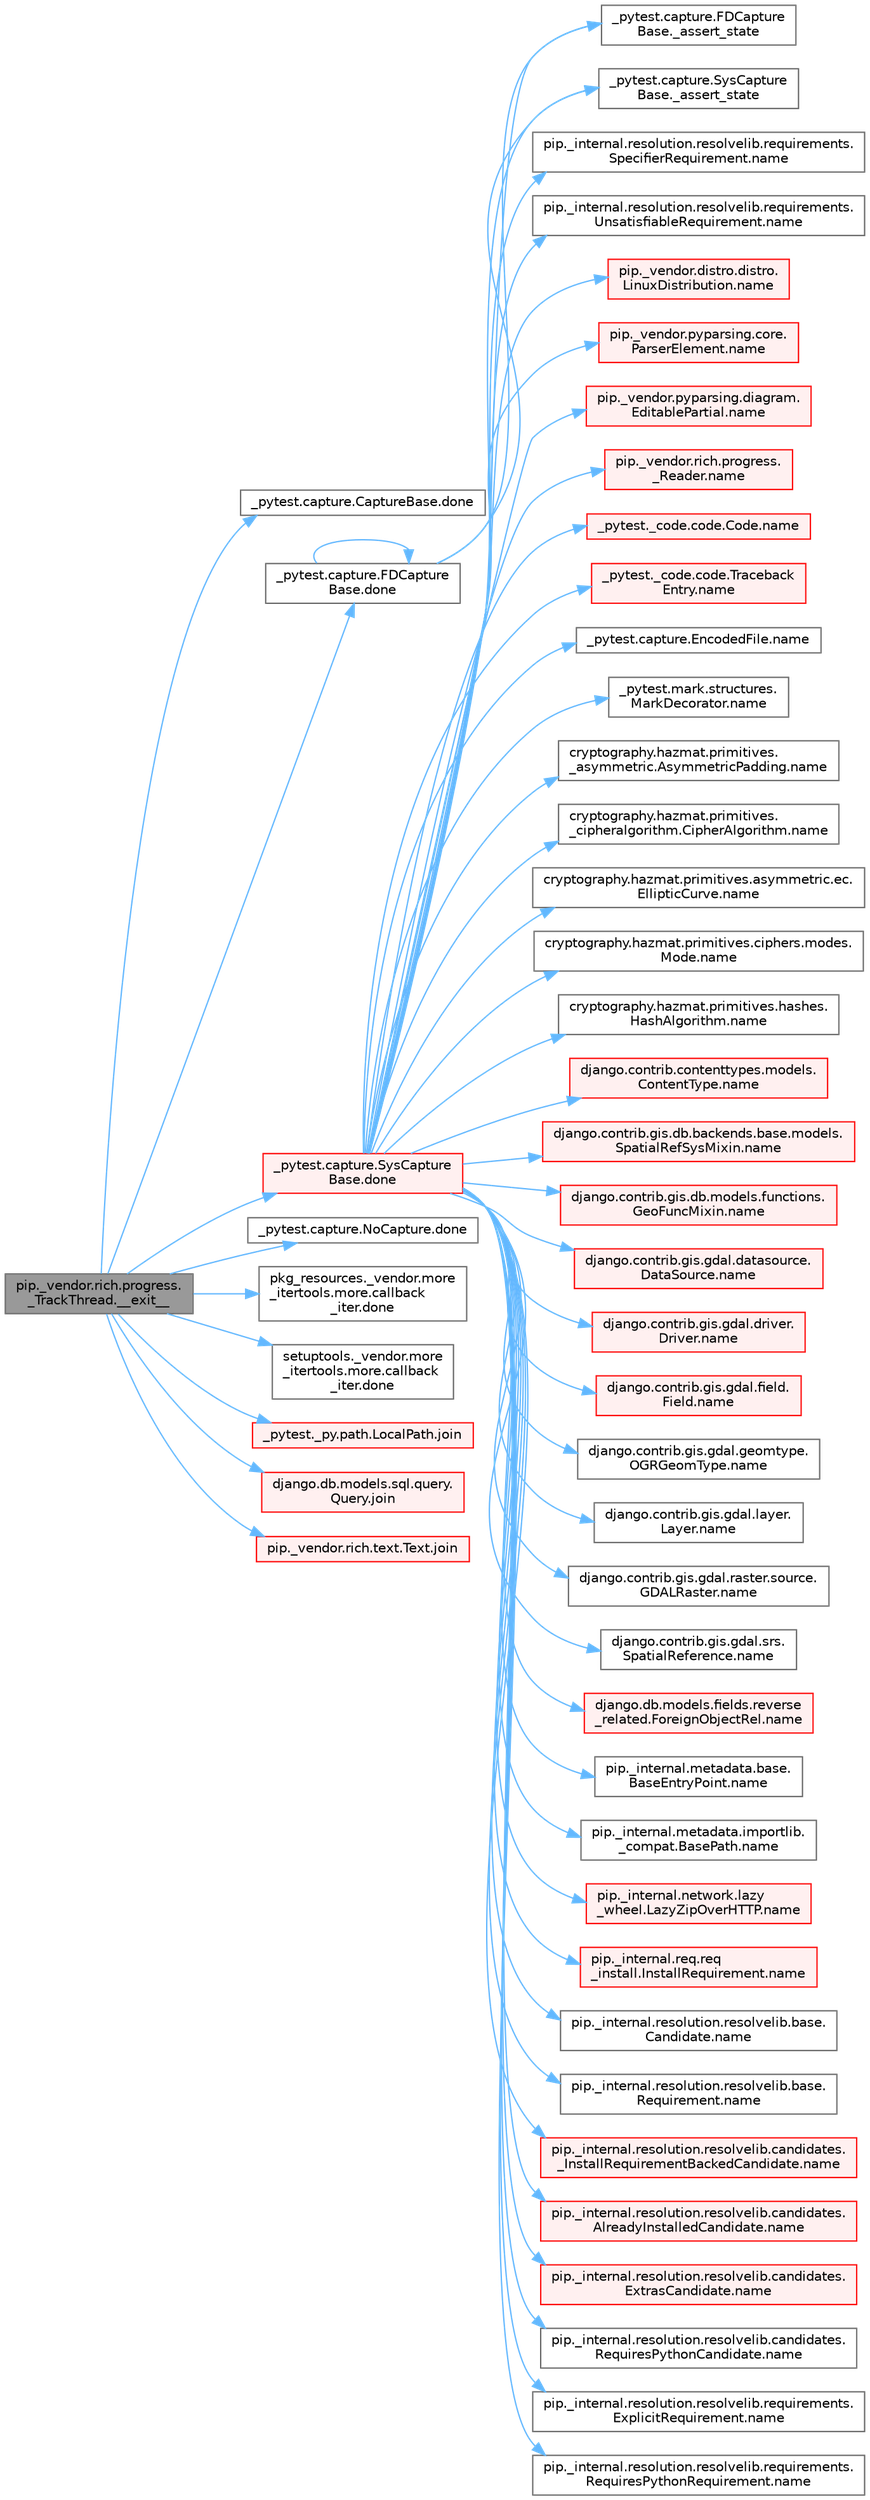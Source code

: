 digraph "pip._vendor.rich.progress._TrackThread.__exit__"
{
 // LATEX_PDF_SIZE
  bgcolor="transparent";
  edge [fontname=Helvetica,fontsize=10,labelfontname=Helvetica,labelfontsize=10];
  node [fontname=Helvetica,fontsize=10,shape=box,height=0.2,width=0.4];
  rankdir="LR";
  Node1 [id="Node000001",label="pip._vendor.rich.progress.\l_TrackThread.__exit__",height=0.2,width=0.4,color="gray40", fillcolor="grey60", style="filled", fontcolor="black",tooltip=" "];
  Node1 -> Node2 [id="edge1_Node000001_Node000002",color="steelblue1",style="solid",tooltip=" "];
  Node2 [id="Node000002",label="_pytest.capture.CaptureBase.done",height=0.2,width=0.4,color="grey40", fillcolor="white", style="filled",URL="$class__pytest_1_1capture_1_1_capture_base.html#a252cc9ae56771a7c80f5541e1700cdab",tooltip=" "];
  Node1 -> Node3 [id="edge2_Node000001_Node000003",color="steelblue1",style="solid",tooltip=" "];
  Node3 [id="Node000003",label="_pytest.capture.FDCapture\lBase.done",height=0.2,width=0.4,color="grey40", fillcolor="white", style="filled",URL="$class__pytest_1_1capture_1_1_f_d_capture_base.html#a473d8ea6b05e2918222db2b4dc09bcb2",tooltip=" "];
  Node3 -> Node4 [id="edge3_Node000003_Node000004",color="steelblue1",style="solid",tooltip=" "];
  Node4 [id="Node000004",label="_pytest.capture.FDCapture\lBase._assert_state",height=0.2,width=0.4,color="grey40", fillcolor="white", style="filled",URL="$class__pytest_1_1capture_1_1_f_d_capture_base.html#a971704bfb89c0148c29c743bb0542c42",tooltip=" "];
  Node3 -> Node5 [id="edge4_Node000003_Node000005",color="steelblue1",style="solid",tooltip=" "];
  Node5 [id="Node000005",label="_pytest.capture.SysCapture\lBase._assert_state",height=0.2,width=0.4,color="grey40", fillcolor="white", style="filled",URL="$class__pytest_1_1capture_1_1_sys_capture_base.html#a293507aee8f3b635c10e6f40da524335",tooltip=" "];
  Node3 -> Node3 [id="edge5_Node000003_Node000003",color="steelblue1",style="solid",tooltip=" "];
  Node1 -> Node6 [id="edge6_Node000001_Node000006",color="steelblue1",style="solid",tooltip=" "];
  Node6 [id="Node000006",label="_pytest.capture.NoCapture.done",height=0.2,width=0.4,color="grey40", fillcolor="white", style="filled",URL="$class__pytest_1_1capture_1_1_no_capture.html#a0c9bf00bbb06e138c684e85f026dbc7c",tooltip=" "];
  Node1 -> Node7 [id="edge7_Node000001_Node000007",color="steelblue1",style="solid",tooltip=" "];
  Node7 [id="Node000007",label="_pytest.capture.SysCapture\lBase.done",height=0.2,width=0.4,color="red", fillcolor="#FFF0F0", style="filled",URL="$class__pytest_1_1capture_1_1_sys_capture_base.html#a49491ca614c69dea26f252feec0cba16",tooltip=" "];
  Node7 -> Node4 [id="edge8_Node000007_Node000004",color="steelblue1",style="solid",tooltip=" "];
  Node7 -> Node5 [id="edge9_Node000007_Node000005",color="steelblue1",style="solid",tooltip=" "];
  Node7 -> Node8 [id="edge10_Node000007_Node000008",color="steelblue1",style="solid",tooltip=" "];
  Node8 [id="Node000008",label="_pytest._code.code.Code.name",height=0.2,width=0.4,color="red", fillcolor="#FFF0F0", style="filled",URL="$class__pytest_1_1__code_1_1code_1_1_code.html#a1f3cbc53ca6df4a1bab12183694b6e78",tooltip=" "];
  Node7 -> Node20 [id="edge11_Node000007_Node000020",color="steelblue1",style="solid",tooltip=" "];
  Node20 [id="Node000020",label="_pytest._code.code.Traceback\lEntry.name",height=0.2,width=0.4,color="red", fillcolor="#FFF0F0", style="filled",URL="$class__pytest_1_1__code_1_1code_1_1_traceback_entry.html#a106b95c0753f41669fbfb8ee4c11ad3d",tooltip=" "];
  Node7 -> Node22 [id="edge12_Node000007_Node000022",color="steelblue1",style="solid",tooltip=" "];
  Node22 [id="Node000022",label="_pytest.capture.EncodedFile.name",height=0.2,width=0.4,color="grey40", fillcolor="white", style="filled",URL="$class__pytest_1_1capture_1_1_encoded_file.html#a738c73b5de21c7261d9e51f71e4f0397",tooltip=" "];
  Node7 -> Node23 [id="edge13_Node000007_Node000023",color="steelblue1",style="solid",tooltip=" "];
  Node23 [id="Node000023",label="_pytest.mark.structures.\lMarkDecorator.name",height=0.2,width=0.4,color="grey40", fillcolor="white", style="filled",URL="$class__pytest_1_1mark_1_1structures_1_1_mark_decorator.html#ae8f66760cda125450e0e3bd38689c72f",tooltip=" "];
  Node7 -> Node24 [id="edge14_Node000007_Node000024",color="steelblue1",style="solid",tooltip=" "];
  Node24 [id="Node000024",label="cryptography.hazmat.primitives.\l_asymmetric.AsymmetricPadding.name",height=0.2,width=0.4,color="grey40", fillcolor="white", style="filled",URL="$classcryptography_1_1hazmat_1_1primitives_1_1__asymmetric_1_1_asymmetric_padding.html#a8f72e8284cb336861a873ed5ce0e39b5",tooltip=" "];
  Node7 -> Node25 [id="edge15_Node000007_Node000025",color="steelblue1",style="solid",tooltip=" "];
  Node25 [id="Node000025",label="cryptography.hazmat.primitives.\l_cipheralgorithm.CipherAlgorithm.name",height=0.2,width=0.4,color="grey40", fillcolor="white", style="filled",URL="$classcryptography_1_1hazmat_1_1primitives_1_1__cipheralgorithm_1_1_cipher_algorithm.html#a50567a5c3388450ab7aa883ab34a1ac7",tooltip=" "];
  Node7 -> Node26 [id="edge16_Node000007_Node000026",color="steelblue1",style="solid",tooltip=" "];
  Node26 [id="Node000026",label="cryptography.hazmat.primitives.asymmetric.ec.\lEllipticCurve.name",height=0.2,width=0.4,color="grey40", fillcolor="white", style="filled",URL="$classcryptography_1_1hazmat_1_1primitives_1_1asymmetric_1_1ec_1_1_elliptic_curve.html#a2775c4e945309a6c7ea33dace1698a60",tooltip=" "];
  Node7 -> Node27 [id="edge17_Node000007_Node000027",color="steelblue1",style="solid",tooltip=" "];
  Node27 [id="Node000027",label="cryptography.hazmat.primitives.ciphers.modes.\lMode.name",height=0.2,width=0.4,color="grey40", fillcolor="white", style="filled",URL="$classcryptography_1_1hazmat_1_1primitives_1_1ciphers_1_1modes_1_1_mode.html#a99d93fd1370a2abbb5bb5cffbd5ff0f7",tooltip=" "];
  Node7 -> Node28 [id="edge18_Node000007_Node000028",color="steelblue1",style="solid",tooltip=" "];
  Node28 [id="Node000028",label="cryptography.hazmat.primitives.hashes.\lHashAlgorithm.name",height=0.2,width=0.4,color="grey40", fillcolor="white", style="filled",URL="$classcryptography_1_1hazmat_1_1primitives_1_1hashes_1_1_hash_algorithm.html#a42c7e1582d9b46a015774af9e5cbbb0b",tooltip=" "];
  Node7 -> Node29 [id="edge19_Node000007_Node000029",color="steelblue1",style="solid",tooltip=" "];
  Node29 [id="Node000029",label="django.contrib.contenttypes.models.\lContentType.name",height=0.2,width=0.4,color="red", fillcolor="#FFF0F0", style="filled",URL="$classdjango_1_1contrib_1_1contenttypes_1_1models_1_1_content_type.html#a305b62f56597bb2e4823dcf5e6ccdcf8",tooltip=" "];
  Node7 -> Node31 [id="edge20_Node000007_Node000031",color="steelblue1",style="solid",tooltip=" "];
  Node31 [id="Node000031",label="django.contrib.gis.db.backends.base.models.\lSpatialRefSysMixin.name",height=0.2,width=0.4,color="red", fillcolor="#FFF0F0", style="filled",URL="$classdjango_1_1contrib_1_1gis_1_1db_1_1backends_1_1base_1_1models_1_1_spatial_ref_sys_mixin.html#a56fe36e786b49160249395f453dd1cab",tooltip=" "];
  Node7 -> Node61 [id="edge21_Node000007_Node000061",color="steelblue1",style="solid",tooltip=" "];
  Node61 [id="Node000061",label="django.contrib.gis.db.models.functions.\lGeoFuncMixin.name",height=0.2,width=0.4,color="red", fillcolor="#FFF0F0", style="filled",URL="$classdjango_1_1contrib_1_1gis_1_1db_1_1models_1_1functions_1_1_geo_func_mixin.html#adeeb6b2c9db337396468712e919af622",tooltip=" "];
  Node7 -> Node62 [id="edge22_Node000007_Node000062",color="steelblue1",style="solid",tooltip=" "];
  Node62 [id="Node000062",label="django.contrib.gis.gdal.datasource.\lDataSource.name",height=0.2,width=0.4,color="red", fillcolor="#FFF0F0", style="filled",URL="$classdjango_1_1contrib_1_1gis_1_1gdal_1_1datasource_1_1_data_source.html#aaa98728c7ef6f4d96c689550e8af3ed5",tooltip=" "];
  Node7 -> Node76 [id="edge23_Node000007_Node000076",color="steelblue1",style="solid",tooltip=" "];
  Node76 [id="Node000076",label="django.contrib.gis.gdal.driver.\lDriver.name",height=0.2,width=0.4,color="red", fillcolor="#FFF0F0", style="filled",URL="$classdjango_1_1contrib_1_1gis_1_1gdal_1_1driver_1_1_driver.html#aaa5d4d1b9fd762839db84d1e56e36b7f",tooltip=" "];
  Node7 -> Node77 [id="edge24_Node000007_Node000077",color="steelblue1",style="solid",tooltip=" "];
  Node77 [id="Node000077",label="django.contrib.gis.gdal.field.\lField.name",height=0.2,width=0.4,color="red", fillcolor="#FFF0F0", style="filled",URL="$classdjango_1_1contrib_1_1gis_1_1gdal_1_1field_1_1_field.html#a28a3b0af5006d5abf34d5b1497011368",tooltip=" "];
  Node7 -> Node78 [id="edge25_Node000007_Node000078",color="steelblue1",style="solid",tooltip=" "];
  Node78 [id="Node000078",label="django.contrib.gis.gdal.geomtype.\lOGRGeomType.name",height=0.2,width=0.4,color="grey40", fillcolor="white", style="filled",URL="$classdjango_1_1contrib_1_1gis_1_1gdal_1_1geomtype_1_1_o_g_r_geom_type.html#a719b3100682ab8df79fd8a2484163b8e",tooltip=" "];
  Node7 -> Node79 [id="edge26_Node000007_Node000079",color="steelblue1",style="solid",tooltip=" "];
  Node79 [id="Node000079",label="django.contrib.gis.gdal.layer.\lLayer.name",height=0.2,width=0.4,color="grey40", fillcolor="white", style="filled",URL="$classdjango_1_1contrib_1_1gis_1_1gdal_1_1layer_1_1_layer.html#a53791d8e2fe8b1ca86b426a625e7d66c",tooltip=" "];
  Node7 -> Node80 [id="edge27_Node000007_Node000080",color="steelblue1",style="solid",tooltip=" "];
  Node80 [id="Node000080",label="django.contrib.gis.gdal.raster.source.\lGDALRaster.name",height=0.2,width=0.4,color="grey40", fillcolor="white", style="filled",URL="$classdjango_1_1contrib_1_1gis_1_1gdal_1_1raster_1_1source_1_1_g_d_a_l_raster.html#a6cca2a8eca0ab4ff2e89f0f0cce590d1",tooltip=" "];
  Node7 -> Node81 [id="edge28_Node000007_Node000081",color="steelblue1",style="solid",tooltip=" "];
  Node81 [id="Node000081",label="django.contrib.gis.gdal.srs.\lSpatialReference.name",height=0.2,width=0.4,color="grey40", fillcolor="white", style="filled",URL="$classdjango_1_1contrib_1_1gis_1_1gdal_1_1srs_1_1_spatial_reference.html#ac2c9d37b41ae1a91ca63a7046590d603",tooltip=" "];
  Node7 -> Node82 [id="edge29_Node000007_Node000082",color="steelblue1",style="solid",tooltip=" "];
  Node82 [id="Node000082",label="django.db.models.fields.reverse\l_related.ForeignObjectRel.name",height=0.2,width=0.4,color="red", fillcolor="#FFF0F0", style="filled",URL="$classdjango_1_1db_1_1models_1_1fields_1_1reverse__related_1_1_foreign_object_rel.html#a5c0c2387142987d2c9582e677e90b5d7",tooltip=" "];
  Node7 -> Node535 [id="edge30_Node000007_Node000535",color="steelblue1",style="solid",tooltip=" "];
  Node535 [id="Node000535",label="pip._internal.metadata.base.\lBaseEntryPoint.name",height=0.2,width=0.4,color="grey40", fillcolor="white", style="filled",URL="$classpip_1_1__internal_1_1metadata_1_1base_1_1_base_entry_point.html#acd0c7299966258aeb0876da26520233d",tooltip=" "];
  Node7 -> Node536 [id="edge31_Node000007_Node000536",color="steelblue1",style="solid",tooltip=" "];
  Node536 [id="Node000536",label="pip._internal.metadata.importlib.\l_compat.BasePath.name",height=0.2,width=0.4,color="grey40", fillcolor="white", style="filled",URL="$classpip_1_1__internal_1_1metadata_1_1importlib_1_1__compat_1_1_base_path.html#aa5b4e00be6be00e1bd599909ae50bc00",tooltip=" "];
  Node7 -> Node537 [id="edge32_Node000007_Node000537",color="steelblue1",style="solid",tooltip=" "];
  Node537 [id="Node000537",label="pip._internal.network.lazy\l_wheel.LazyZipOverHTTP.name",height=0.2,width=0.4,color="red", fillcolor="#FFF0F0", style="filled",URL="$classpip_1_1__internal_1_1network_1_1lazy__wheel_1_1_lazy_zip_over_h_t_t_p.html#a59403bb703d375caa6c1dda7573257a1",tooltip=" "];
  Node7 -> Node538 [id="edge33_Node000007_Node000538",color="steelblue1",style="solid",tooltip=" "];
  Node538 [id="Node000538",label="pip._internal.req.req\l_install.InstallRequirement.name",height=0.2,width=0.4,color="red", fillcolor="#FFF0F0", style="filled",URL="$classpip_1_1__internal_1_1req_1_1req__install_1_1_install_requirement.html#a6b019e16ae98576ae64c68e0f5824e34",tooltip=" "];
  Node7 -> Node543 [id="edge34_Node000007_Node000543",color="steelblue1",style="solid",tooltip=" "];
  Node543 [id="Node000543",label="pip._internal.resolution.resolvelib.base.\lCandidate.name",height=0.2,width=0.4,color="grey40", fillcolor="white", style="filled",URL="$classpip_1_1__internal_1_1resolution_1_1resolvelib_1_1base_1_1_candidate.html#a7000e68e912182072a011f9df0c142ee",tooltip=" "];
  Node7 -> Node544 [id="edge35_Node000007_Node000544",color="steelblue1",style="solid",tooltip=" "];
  Node544 [id="Node000544",label="pip._internal.resolution.resolvelib.base.\lRequirement.name",height=0.2,width=0.4,color="grey40", fillcolor="white", style="filled",URL="$classpip_1_1__internal_1_1resolution_1_1resolvelib_1_1base_1_1_requirement.html#a013752876d4b3521f3a087987b443d90",tooltip=" "];
  Node7 -> Node545 [id="edge36_Node000007_Node000545",color="steelblue1",style="solid",tooltip=" "];
  Node545 [id="Node000545",label="pip._internal.resolution.resolvelib.candidates.\l_InstallRequirementBackedCandidate.name",height=0.2,width=0.4,color="red", fillcolor="#FFF0F0", style="filled",URL="$classpip_1_1__internal_1_1resolution_1_1resolvelib_1_1candidates_1_1___install_requirement_backed_candidate.html#a1538a825241b855a4abf51d6bf616cde",tooltip=" "];
  Node7 -> Node575 [id="edge37_Node000007_Node000575",color="steelblue1",style="solid",tooltip=" "];
  Node575 [id="Node000575",label="pip._internal.resolution.resolvelib.candidates.\lAlreadyInstalledCandidate.name",height=0.2,width=0.4,color="red", fillcolor="#FFF0F0", style="filled",URL="$classpip_1_1__internal_1_1resolution_1_1resolvelib_1_1candidates_1_1_already_installed_candidate.html#a0f4ae3f092daa140dc8bda04e8d0f2d0",tooltip=" "];
  Node7 -> Node576 [id="edge38_Node000007_Node000576",color="steelblue1",style="solid",tooltip=" "];
  Node576 [id="Node000576",label="pip._internal.resolution.resolvelib.candidates.\lExtrasCandidate.name",height=0.2,width=0.4,color="red", fillcolor="#FFF0F0", style="filled",URL="$classpip_1_1__internal_1_1resolution_1_1resolvelib_1_1candidates_1_1_extras_candidate.html#a6e13b1ab724cd7af8b22cadb37352b31",tooltip=" "];
  Node7 -> Node614 [id="edge39_Node000007_Node000614",color="steelblue1",style="solid",tooltip=" "];
  Node614 [id="Node000614",label="pip._internal.resolution.resolvelib.candidates.\lRequiresPythonCandidate.name",height=0.2,width=0.4,color="grey40", fillcolor="white", style="filled",URL="$classpip_1_1__internal_1_1resolution_1_1resolvelib_1_1candidates_1_1_requires_python_candidate.html#aeff13058676b07d1b67feed53749d838",tooltip=" "];
  Node7 -> Node615 [id="edge40_Node000007_Node000615",color="steelblue1",style="solid",tooltip=" "];
  Node615 [id="Node000615",label="pip._internal.resolution.resolvelib.requirements.\lExplicitRequirement.name",height=0.2,width=0.4,color="grey40", fillcolor="white", style="filled",URL="$classpip_1_1__internal_1_1resolution_1_1resolvelib_1_1requirements_1_1_explicit_requirement.html#a3e8f9b07c17be864b1a90cc2f5e87b35",tooltip=" "];
  Node7 -> Node616 [id="edge41_Node000007_Node000616",color="steelblue1",style="solid",tooltip=" "];
  Node616 [id="Node000616",label="pip._internal.resolution.resolvelib.requirements.\lRequiresPythonRequirement.name",height=0.2,width=0.4,color="grey40", fillcolor="white", style="filled",URL="$classpip_1_1__internal_1_1resolution_1_1resolvelib_1_1requirements_1_1_requires_python_requirement.html#ac555e717a97ebb38cb2ad735939cf8b8",tooltip=" "];
  Node7 -> Node617 [id="edge42_Node000007_Node000617",color="steelblue1",style="solid",tooltip=" "];
  Node617 [id="Node000617",label="pip._internal.resolution.resolvelib.requirements.\lSpecifierRequirement.name",height=0.2,width=0.4,color="grey40", fillcolor="white", style="filled",URL="$classpip_1_1__internal_1_1resolution_1_1resolvelib_1_1requirements_1_1_specifier_requirement.html#af2ae64f787d166605910d13457564fd9",tooltip=" "];
  Node7 -> Node618 [id="edge43_Node000007_Node000618",color="steelblue1",style="solid",tooltip=" "];
  Node618 [id="Node000618",label="pip._internal.resolution.resolvelib.requirements.\lUnsatisfiableRequirement.name",height=0.2,width=0.4,color="grey40", fillcolor="white", style="filled",URL="$classpip_1_1__internal_1_1resolution_1_1resolvelib_1_1requirements_1_1_unsatisfiable_requirement.html#a78f7012fa925a93d5600232bf2bc9728",tooltip=" "];
  Node7 -> Node619 [id="edge44_Node000007_Node000619",color="steelblue1",style="solid",tooltip=" "];
  Node619 [id="Node000619",label="pip._vendor.distro.distro.\lLinuxDistribution.name",height=0.2,width=0.4,color="red", fillcolor="#FFF0F0", style="filled",URL="$classpip_1_1__vendor_1_1distro_1_1distro_1_1_linux_distribution.html#a0f30009e5f86e89a27bd187e8a759e32",tooltip=" "];
  Node7 -> Node621 [id="edge45_Node000007_Node000621",color="steelblue1",style="solid",tooltip=" "];
  Node621 [id="Node000621",label="pip._vendor.pyparsing.core.\lParserElement.name",height=0.2,width=0.4,color="red", fillcolor="#FFF0F0", style="filled",URL="$classpip_1_1__vendor_1_1pyparsing_1_1core_1_1_parser_element.html#ad7db196655f86eaadabd81c40af25717",tooltip=" "];
  Node7 -> Node719 [id="edge46_Node000007_Node000719",color="steelblue1",style="solid",tooltip=" "];
  Node719 [id="Node000719",label="pip._vendor.pyparsing.diagram.\lEditablePartial.name",height=0.2,width=0.4,color="red", fillcolor="#FFF0F0", style="filled",URL="$classpip_1_1__vendor_1_1pyparsing_1_1diagram_1_1_editable_partial.html#a3c8365249bd6514fce002d62622de581",tooltip=" "];
  Node7 -> Node723 [id="edge47_Node000007_Node000723",color="steelblue1",style="solid",tooltip=" "];
  Node723 [id="Node000723",label="pip._vendor.rich.progress.\l_Reader.name",height=0.2,width=0.4,color="red", fillcolor="#FFF0F0", style="filled",URL="$classpip_1_1__vendor_1_1rich_1_1progress_1_1___reader.html#a545f897ce86cf3e798598cb200357c13",tooltip=" "];
  Node1 -> Node389 [id="edge48_Node000001_Node000389",color="steelblue1",style="solid",tooltip=" "];
  Node389 [id="Node000389",label="pkg_resources._vendor.more\l_itertools.more.callback\l_iter.done",height=0.2,width=0.4,color="grey40", fillcolor="white", style="filled",URL="$classpkg__resources_1_1__vendor_1_1more__itertools_1_1more_1_1callback__iter.html#a2373b03227092a1744e35d752a94f1d1",tooltip=" "];
  Node1 -> Node390 [id="edge49_Node000001_Node000390",color="steelblue1",style="solid",tooltip=" "];
  Node390 [id="Node000390",label="setuptools._vendor.more\l_itertools.more.callback\l_iter.done",height=0.2,width=0.4,color="grey40", fillcolor="white", style="filled",URL="$classsetuptools_1_1__vendor_1_1more__itertools_1_1more_1_1callback__iter.html#a081241147cdf94c4bb9acda2fcb96713",tooltip=" "];
  Node1 -> Node1249 [id="edge50_Node000001_Node001249",color="steelblue1",style="solid",tooltip=" "];
  Node1249 [id="Node001249",label="_pytest._py.path.LocalPath.join",height=0.2,width=0.4,color="red", fillcolor="#FFF0F0", style="filled",URL="$class__pytest_1_1__py_1_1path_1_1_local_path.html#a6be3338a27ff92bdb40fa2d895a8e88b",tooltip=" "];
  Node1 -> Node1250 [id="edge51_Node000001_Node001250",color="steelblue1",style="solid",tooltip=" "];
  Node1250 [id="Node001250",label="django.db.models.sql.query.\lQuery.join",height=0.2,width=0.4,color="red", fillcolor="#FFF0F0", style="filled",URL="$classdjango_1_1db_1_1models_1_1sql_1_1query_1_1_query.html#ad1e4ff04f904de18473d47f5473572fd",tooltip=" "];
  Node1 -> Node1253 [id="edge52_Node000001_Node001253",color="steelblue1",style="solid",tooltip=" "];
  Node1253 [id="Node001253",label="pip._vendor.rich.text.Text.join",height=0.2,width=0.4,color="red", fillcolor="#FFF0F0", style="filled",URL="$classpip_1_1__vendor_1_1rich_1_1text_1_1_text.html#a13db0a07a8a0fc184cf4f86e6f8981c7",tooltip=" "];
}
